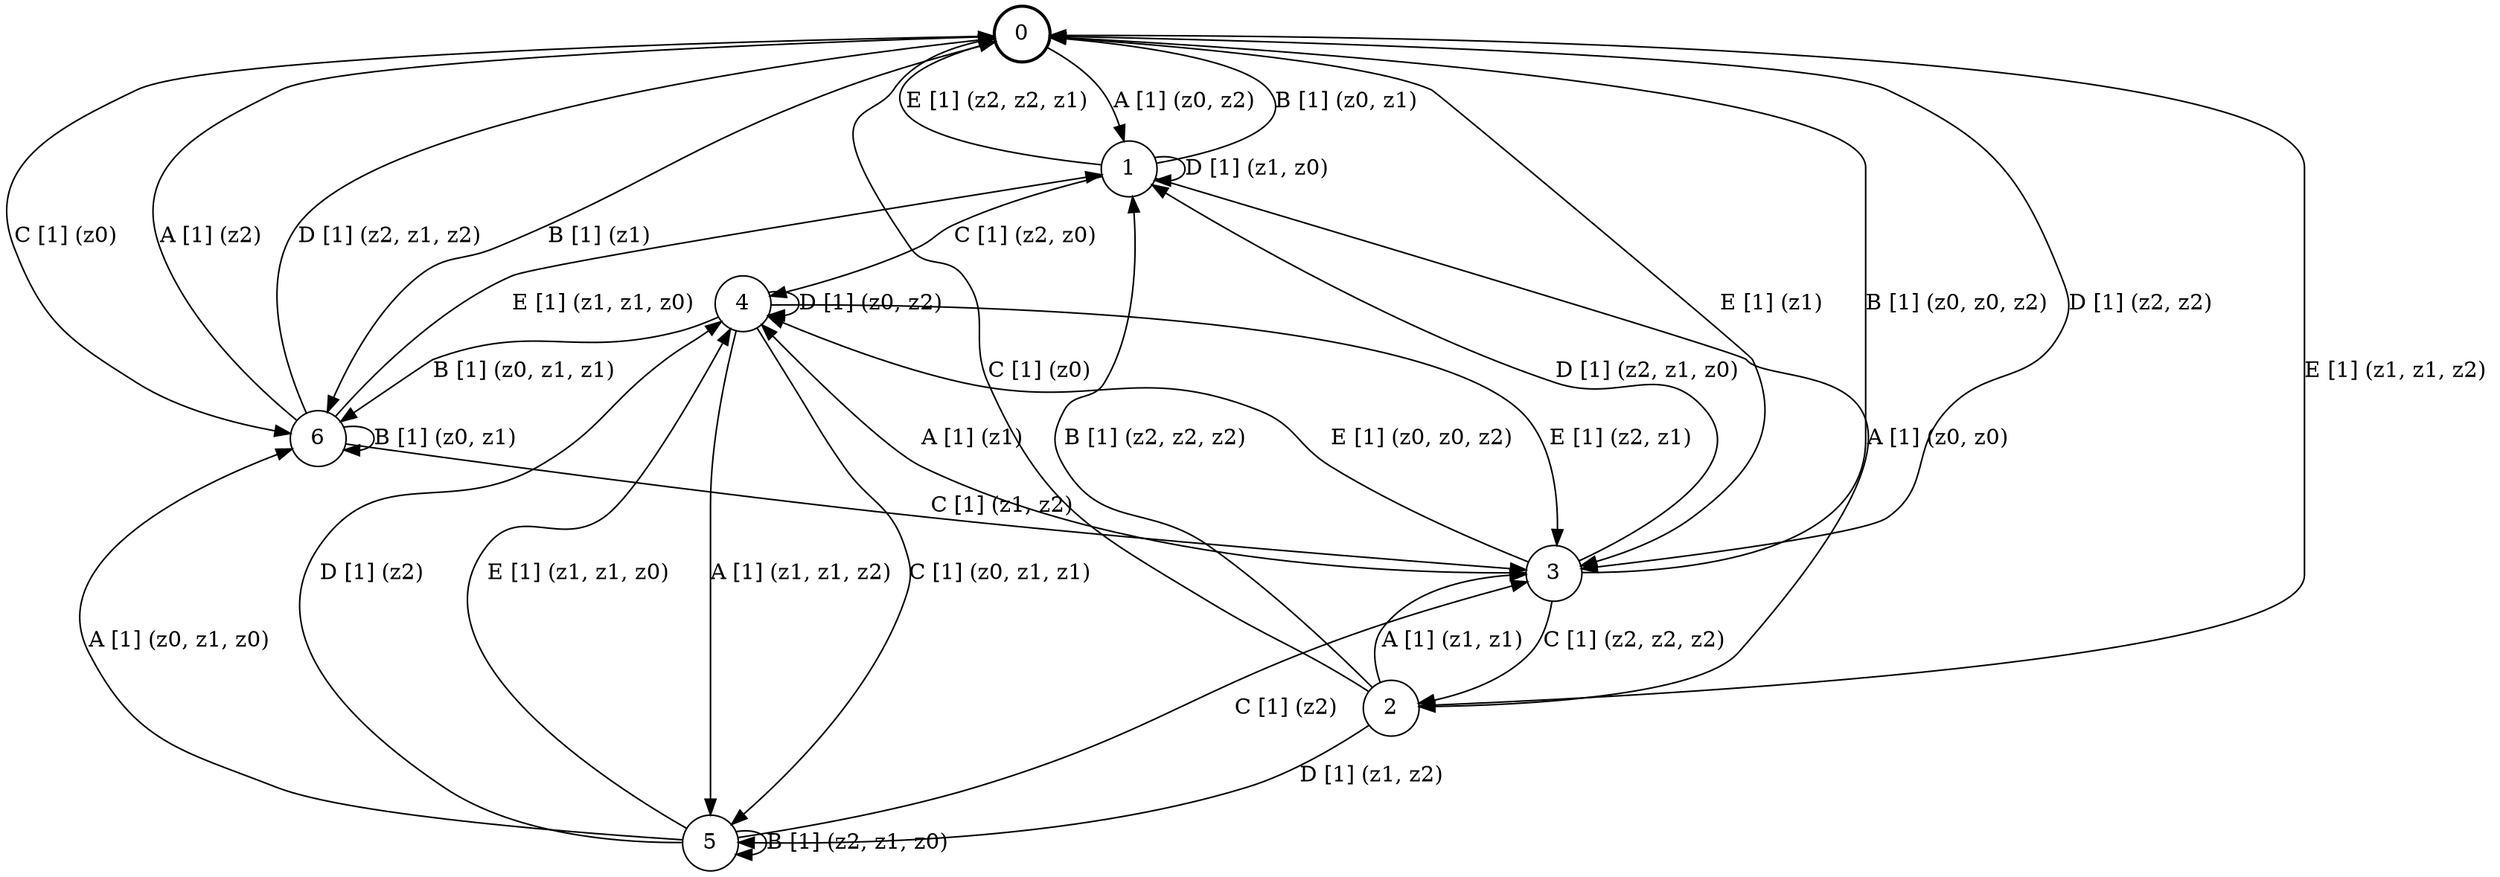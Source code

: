 # generated file, don't try to modify
# command: dot -Tpng <filename> > tree.png
digraph Automaton {
    node [shape = circle];
    0 [style = "bold"];
    0 -> 1 [label = "A [1] (z0, z2) "];
    0 -> 6 [label = "B [1] (z1) "];
    0 -> 6 [label = "C [1] (z0) "];
    0 -> 3 [label = "D [1] (z2, z2) "];
    0 -> 3 [label = "E [1] (z1) "];
    1 -> 2 [label = "A [1] (z0, z0) "];
    1 -> 0 [label = "B [1] (z0, z1) "];
    1 -> 4 [label = "C [1] (z2, z0) "];
    1 -> 1 [label = "D [1] (z1, z0) "];
    1 -> 0 [label = "E [1] (z2, z2, z1) "];
    2 -> 3 [label = "A [1] (z1, z1) "];
    2 -> 1 [label = "B [1] (z2, z2, z2) "];
    2 -> 0 [label = "C [1] (z0) "];
    2 -> 5 [label = "D [1] (z1, z2) "];
    2 -> 0 [label = "E [1] (z1, z1, z2) "];
    3 -> 4 [label = "A [1] (z1) "];
    3 -> 0 [label = "B [1] (z0, z0, z2) "];
    3 -> 2 [label = "C [1] (z2, z2, z2) "];
    3 -> 1 [label = "D [1] (z2, z1, z0) "];
    3 -> 4 [label = "E [1] (z0, z0, z2) "];
    4 -> 5 [label = "A [1] (z1, z1, z2) "];
    4 -> 6 [label = "B [1] (z0, z1, z1) "];
    4 -> 5 [label = "C [1] (z0, z1, z1) "];
    4 -> 4 [label = "D [1] (z0, z2) "];
    4 -> 3 [label = "E [1] (z2, z1) "];
    5 -> 6 [label = "A [1] (z0, z1, z0) "];
    5 -> 5 [label = "B [1] (z2, z1, z0) "];
    5 -> 3 [label = "C [1] (z2) "];
    5 -> 4 [label = "D [1] (z2) "];
    5 -> 4 [label = "E [1] (z1, z1, z0) "];
    6 -> 0 [label = "A [1] (z2) "];
    6 -> 6 [label = "B [1] (z0, z1) "];
    6 -> 3 [label = "C [1] (z1, z2) "];
    6 -> 0 [label = "D [1] (z2, z1, z2) "];
    6 -> 1 [label = "E [1] (z1, z1, z0) "];
}
